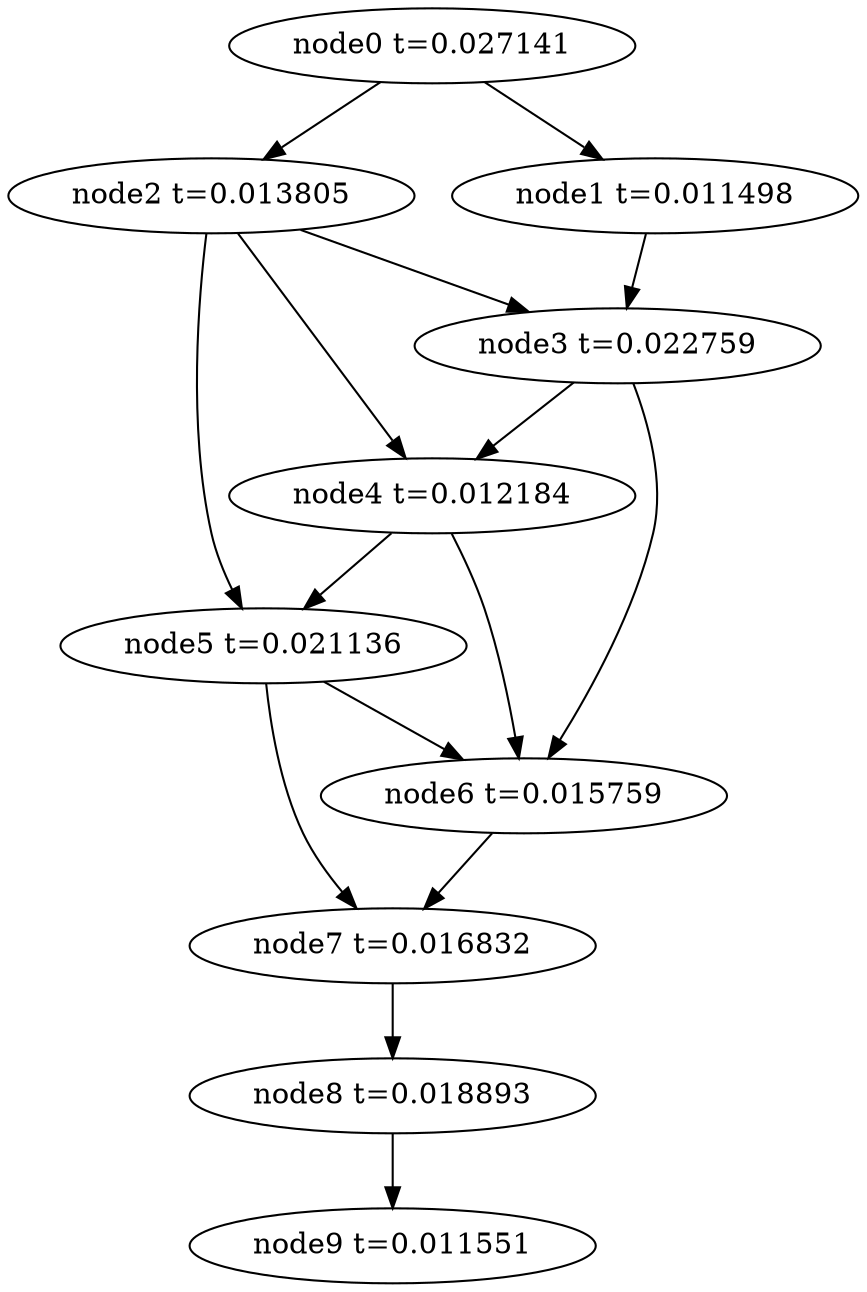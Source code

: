 digraph g{
	node9[label="node9 t=0.011551"]
	node8 -> node9
	node8[label="node8 t=0.018893"];
	node7 -> node8
	node7[label="node7 t=0.016832"];
	node6 -> node7
	node6[label="node6 t=0.015759"];
	node5 -> node7
	node5 -> node6
	node5[label="node5 t=0.021136"];
	node4 -> node6
	node4 -> node5
	node4[label="node4 t=0.012184"];
	node3 -> node6
	node3 -> node4
	node3[label="node3 t=0.022759"];
	node2 -> node5
	node2 -> node4
	node2 -> node3
	node2[label="node2 t=0.013805"];
	node1 -> node3
	node1[label="node1 t=0.011498"];
	node0 -> node2
	node0 -> node1
	node0[label="node0 t=0.027141"];
}
